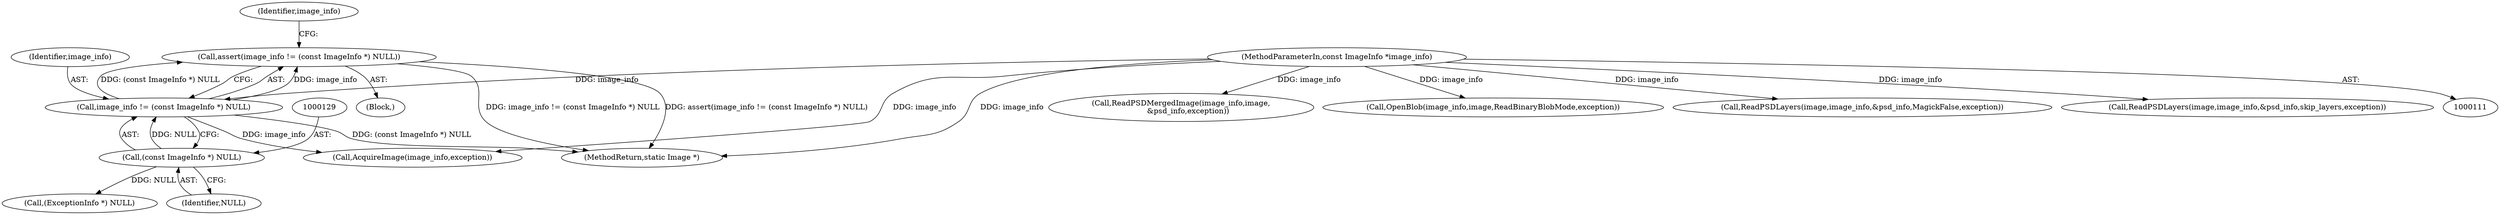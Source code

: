 digraph "0_ImageMagick_198fffab4daf8aea88badd9c629350e5b26ec32f@API" {
"1000125" [label="(Call,assert(image_info != (const ImageInfo *) NULL))"];
"1000126" [label="(Call,image_info != (const ImageInfo *) NULL)"];
"1000112" [label="(MethodParameterIn,const ImageInfo *image_info)"];
"1000128" [label="(Call,(const ImageInfo *) NULL)"];
"1000127" [label="(Identifier,image_info)"];
"1000134" [label="(Identifier,image_info)"];
"1000961" [label="(Call,ReadPSDMergedImage(image_info,image,\n      &psd_info,exception))"];
"1000171" [label="(Call,OpenBlob(image_info,image,ReadBinaryBlobMode,exception))"];
"1001057" [label="(MethodReturn,static Image *)"];
"1000126" [label="(Call,image_info != (const ImageInfo *) NULL)"];
"1000112" [label="(MethodParameterIn,const ImageInfo *image_info)"];
"1000166" [label="(Call,AcquireImage(image_info,exception))"];
"1000987" [label="(Call,ReadPSDLayers(image,image_info,&psd_info,MagickFalse,exception))"];
"1000155" [label="(Call,(ExceptionInfo *) NULL)"];
"1000125" [label="(Call,assert(image_info != (const ImageInfo *) NULL))"];
"1000128" [label="(Call,(const ImageInfo *) NULL)"];
"1000114" [label="(Block,)"];
"1000895" [label="(Call,ReadPSDLayers(image,image_info,&psd_info,skip_layers,exception))"];
"1000130" [label="(Identifier,NULL)"];
"1000125" -> "1000114"  [label="AST: "];
"1000125" -> "1000126"  [label="CFG: "];
"1000126" -> "1000125"  [label="AST: "];
"1000134" -> "1000125"  [label="CFG: "];
"1000125" -> "1001057"  [label="DDG: image_info != (const ImageInfo *) NULL"];
"1000125" -> "1001057"  [label="DDG: assert(image_info != (const ImageInfo *) NULL)"];
"1000126" -> "1000125"  [label="DDG: image_info"];
"1000126" -> "1000125"  [label="DDG: (const ImageInfo *) NULL"];
"1000126" -> "1000128"  [label="CFG: "];
"1000127" -> "1000126"  [label="AST: "];
"1000128" -> "1000126"  [label="AST: "];
"1000126" -> "1001057"  [label="DDG: (const ImageInfo *) NULL"];
"1000112" -> "1000126"  [label="DDG: image_info"];
"1000128" -> "1000126"  [label="DDG: NULL"];
"1000126" -> "1000166"  [label="DDG: image_info"];
"1000112" -> "1000111"  [label="AST: "];
"1000112" -> "1001057"  [label="DDG: image_info"];
"1000112" -> "1000166"  [label="DDG: image_info"];
"1000112" -> "1000171"  [label="DDG: image_info"];
"1000112" -> "1000895"  [label="DDG: image_info"];
"1000112" -> "1000961"  [label="DDG: image_info"];
"1000112" -> "1000987"  [label="DDG: image_info"];
"1000128" -> "1000130"  [label="CFG: "];
"1000129" -> "1000128"  [label="AST: "];
"1000130" -> "1000128"  [label="AST: "];
"1000128" -> "1000155"  [label="DDG: NULL"];
}
